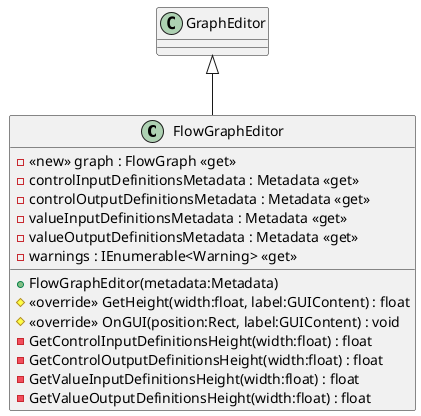 @startuml
class FlowGraphEditor {
    + FlowGraphEditor(metadata:Metadata)
    - <<new>> graph : FlowGraph <<get>>
    - controlInputDefinitionsMetadata : Metadata <<get>>
    - controlOutputDefinitionsMetadata : Metadata <<get>>
    - valueInputDefinitionsMetadata : Metadata <<get>>
    - valueOutputDefinitionsMetadata : Metadata <<get>>
    - warnings : IEnumerable<Warning> <<get>>
    # <<override>> GetHeight(width:float, label:GUIContent) : float
    # <<override>> OnGUI(position:Rect, label:GUIContent) : void
    - GetControlInputDefinitionsHeight(width:float) : float
    - GetControlOutputDefinitionsHeight(width:float) : float
    - GetValueInputDefinitionsHeight(width:float) : float
    - GetValueOutputDefinitionsHeight(width:float) : float
}
GraphEditor <|-- FlowGraphEditor
@enduml
